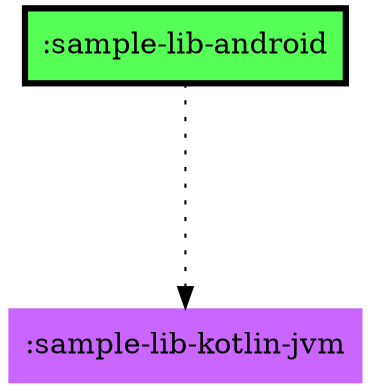 digraph {
  edge ["dir"="forward","arrowhead"="normal","arrowtail"="none"]
  graph ["dpi"="100","fontsize"="30","ranksep"="1.5","rankdir"="TB"]
  node ["style"="filled"]
  ":sample-lib-android" ["fillcolor"="#55FF55","color"="black","penwidth"="3","shape"="box"]
  ":sample-lib-kotlin-jvm" ["fillcolor"="#CA66FF","shape"="none"]
  ":sample-lib-android" -> ":sample-lib-kotlin-jvm" ["style"="dotted"]
}
